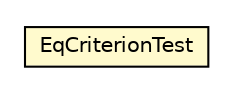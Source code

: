 #!/usr/local/bin/dot
#
# Class diagram 
# Generated by UMLGraph version R5_6_6-8-g8d7759 (http://www.umlgraph.org/)
#

digraph G {
	edge [fontname="Helvetica",fontsize=10,labelfontname="Helvetica",labelfontsize=10];
	node [fontname="Helvetica",fontsize=10,shape=plaintext];
	nodesep=0.25;
	ranksep=0.5;
	// org.dayatang.domain.internal.EqCriterionTest
	c23645 [label=<<table title="org.dayatang.domain.internal.EqCriterionTest" border="0" cellborder="1" cellspacing="0" cellpadding="2" port="p" bgcolor="lemonChiffon" href="./EqCriterionTest.html">
		<tr><td><table border="0" cellspacing="0" cellpadding="1">
<tr><td align="center" balign="center"> EqCriterionTest </td></tr>
		</table></td></tr>
		</table>>, URL="./EqCriterionTest.html", fontname="Helvetica", fontcolor="black", fontsize=10.0];
}

